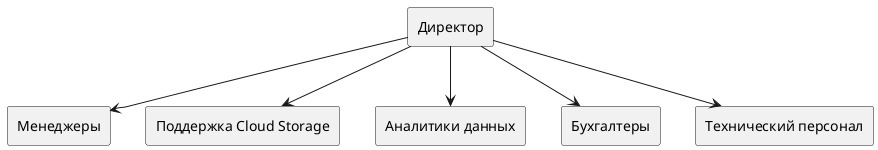 @startuml
skinparam defaultFontName Arial
skinparam componentStyle rectangle

rectangle "Директор" as Director
rectangle "Менеджеры" as ProjectManagers
rectangle "Поддержка Cloud Storage" as DBAdmins
rectangle "Аналитики данных" as DataAnalysts
rectangle "Бухгалтеры" as Accountants
rectangle "Технический персонал" as MaintenancePersonnel

Director --> ProjectManagers
Director --> DBAdmins
Director --> DataAnalysts
Director --> Accountants
Director --> MaintenancePersonnel

@enduml
